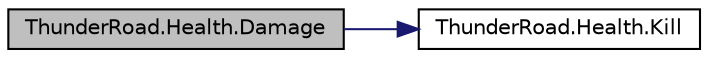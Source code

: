 digraph "ThunderRoad.Health.Damage"
{
 // LATEX_PDF_SIZE
  edge [fontname="Helvetica",fontsize="10",labelfontname="Helvetica",labelfontsize="10"];
  node [fontname="Helvetica",fontsize="10",shape=record];
  rankdir="LR";
  Node1 [label="ThunderRoad.Health.Damage",height=0.2,width=0.4,color="black", fillcolor="grey75", style="filled", fontcolor="black",tooltip="Damages the specified collision structure."];
  Node1 -> Node2 [color="midnightblue",fontsize="10",style="solid",fontname="Helvetica"];
  Node2 [label="ThunderRoad.Health.Kill",height=0.2,width=0.4,color="black", fillcolor="white", style="filled",URL="$class_thunder_road_1_1_health.html#a2c2a538f37e7523fbd5b75b67afa1985",tooltip="Kills this instance."];
}
